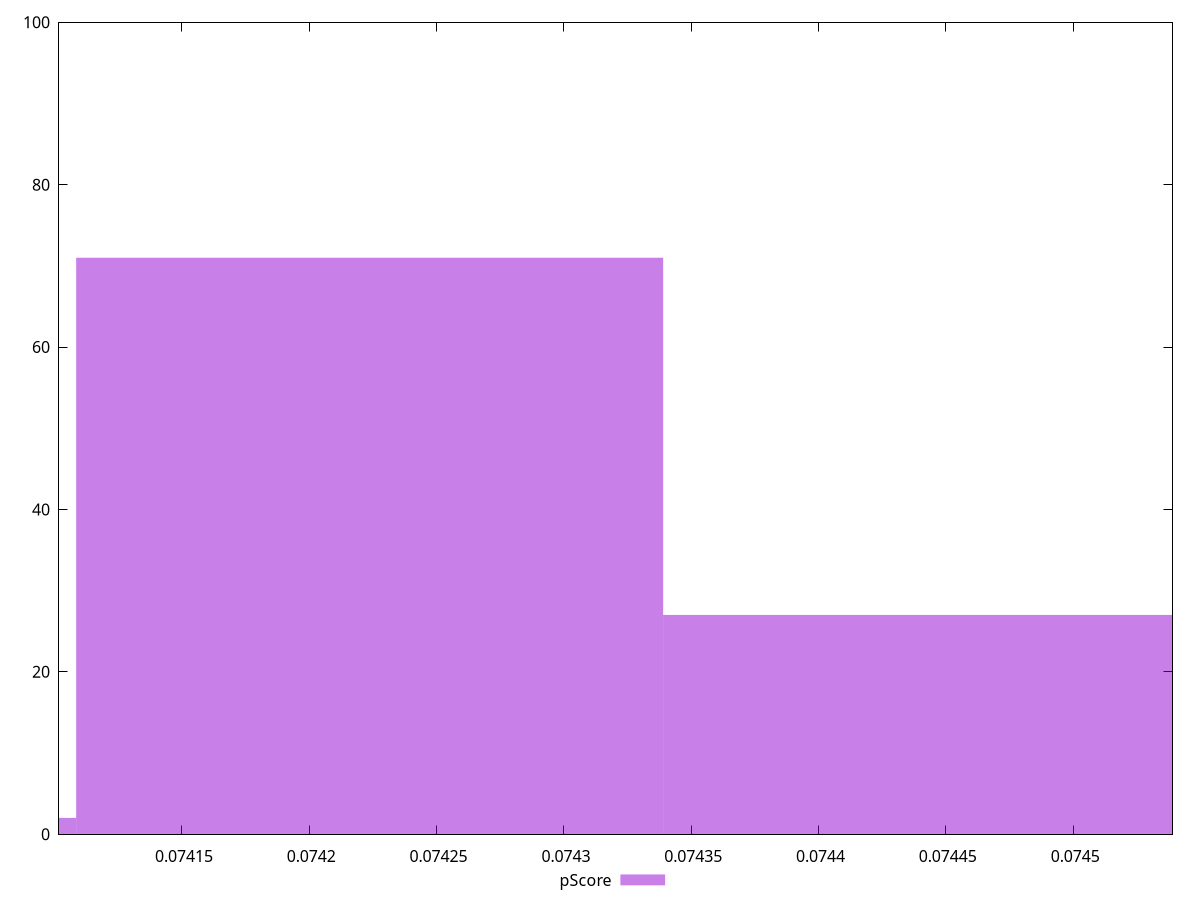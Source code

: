 reset

$pScore <<EOF
0.07422372883370423 71
0.07445423730834307 27
0.0739932203590654 2
EOF

set key outside below
set boxwidth 0.00023050847463883302
set xrange [0.07410173647326307:0.0745390034752148]
set yrange [0:100]
set trange [0:100]
set style fill transparent solid 0.5 noborder
set terminal svg size 640, 490 enhanced background rgb 'white'
set output "reports/report_00031_2021-02-24T23-18-18.084Z/uses-long-cache-ttl/samples/music/pScore/histogram.svg"

plot $pScore title "pScore" with boxes

reset
